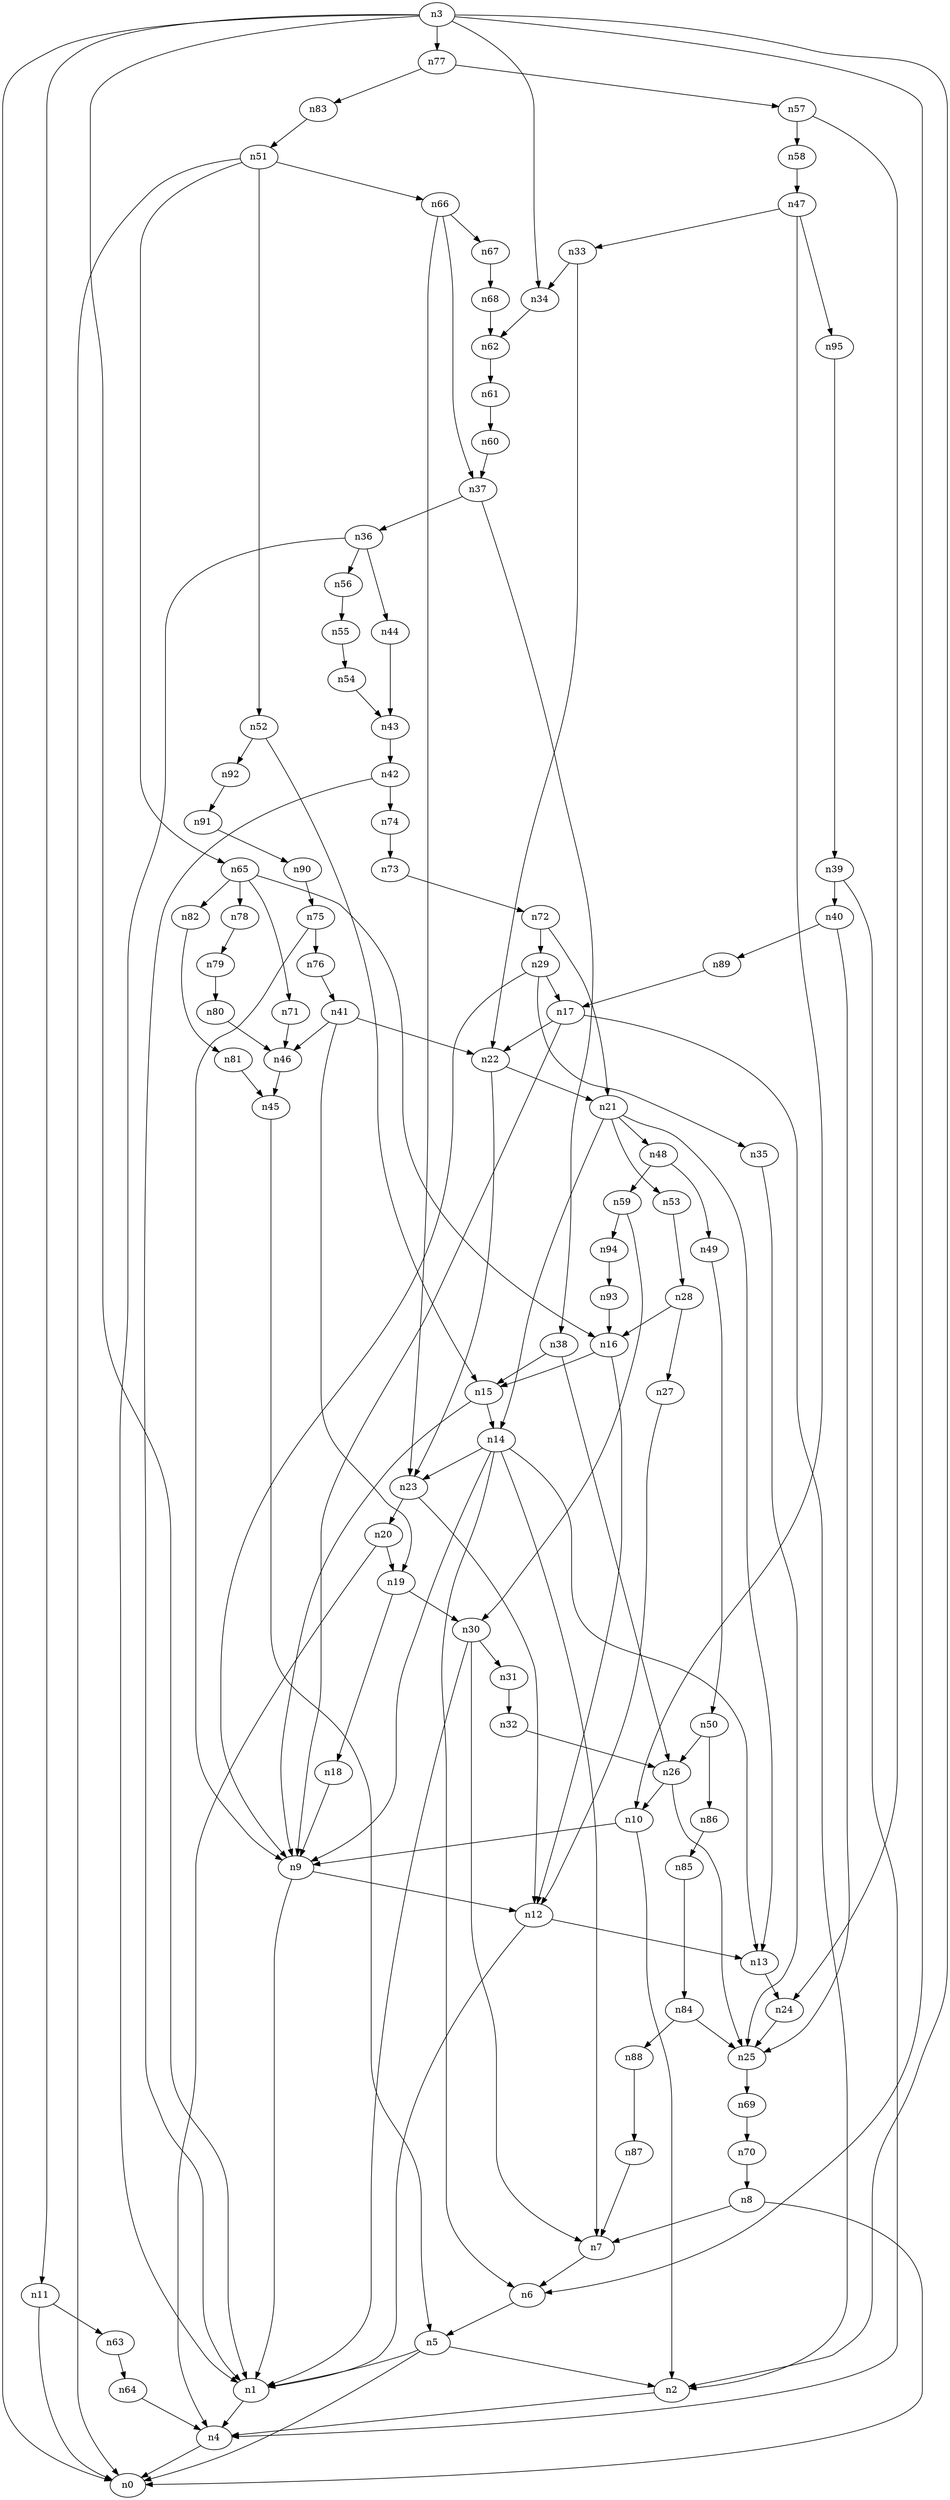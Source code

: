 digraph G {
	n1 -> n4	 [_graphml_id=e4];
	n2 -> n4	 [_graphml_id=e7];
	n3 -> n0	 [_graphml_id=e0];
	n3 -> n1	 [_graphml_id=e3];
	n3 -> n2	 [_graphml_id=e6];
	n3 -> n6	 [_graphml_id=e18];
	n3 -> n11	 [_graphml_id=e16];
	n3 -> n34	 [_graphml_id=e55];
	n3 -> n77	 [_graphml_id=e127];
	n4 -> n0	 [_graphml_id=e1];
	n5 -> n0	 [_graphml_id=e2];
	n5 -> n1	 [_graphml_id=e5];
	n5 -> n2	 [_graphml_id=e8];
	n6 -> n5	 [_graphml_id=e9];
	n7 -> n6	 [_graphml_id=e10];
	n8 -> n0	 [_graphml_id=e12];
	n8 -> n7	 [_graphml_id=e11];
	n9 -> n1	 [_graphml_id=e13];
	n9 -> n12	 [_graphml_id=e19];
	n10 -> n2	 [_graphml_id=e15];
	n10 -> n9	 [_graphml_id=e14];
	n11 -> n0	 [_graphml_id=e17];
	n11 -> n63	 [_graphml_id=e103];
	n12 -> n1	 [_graphml_id=e28];
	n12 -> n13	 [_graphml_id=e20];
	n13 -> n24	 [_graphml_id=e39];
	n14 -> n6	 [_graphml_id=e22];
	n14 -> n7	 [_graphml_id=e48];
	n14 -> n9	 [_graphml_id=e88];
	n14 -> n13	 [_graphml_id=e21];
	n14 -> n23	 [_graphml_id=e38];
	n15 -> n9	 [_graphml_id=e23];
	n15 -> n14	 [_graphml_id=e78];
	n16 -> n12	 [_graphml_id=e25];
	n16 -> n15	 [_graphml_id=e24];
	n17 -> n2	 [_graphml_id=e27];
	n17 -> n9	 [_graphml_id=e26];
	n17 -> n22	 [_graphml_id=e35];
	n18 -> n9	 [_graphml_id=e29];
	n19 -> n18	 [_graphml_id=e30];
	n19 -> n30	 [_graphml_id=e49];
	n20 -> n4	 [_graphml_id=e32];
	n20 -> n19	 [_graphml_id=e31];
	n21 -> n13	 [_graphml_id=e33];
	n21 -> n14	 [_graphml_id=e108];
	n21 -> n48	 [_graphml_id=e79];
	n21 -> n53	 [_graphml_id=e86];
	n22 -> n21	 [_graphml_id=e34];
	n22 -> n23	 [_graphml_id=e118];
	n23 -> n12	 [_graphml_id=e36];
	n23 -> n20	 [_graphml_id=e37];
	n24 -> n25	 [_graphml_id=e40];
	n25 -> n69	 [_graphml_id=e113];
	n26 -> n10	 [_graphml_id=e42];
	n26 -> n25	 [_graphml_id=e41];
	n27 -> n12	 [_graphml_id=e43];
	n28 -> n16	 [_graphml_id=e45];
	n28 -> n27	 [_graphml_id=e44];
	n29 -> n9	 [_graphml_id=e47];
	n29 -> n17	 [_graphml_id=e46];
	n29 -> n35	 [_graphml_id=e57];
	n30 -> n1	 [_graphml_id=e68];
	n30 -> n7	 [_graphml_id=e58];
	n30 -> n31	 [_graphml_id=e50];
	n31 -> n32	 [_graphml_id=e51];
	n32 -> n26	 [_graphml_id=e52];
	n33 -> n22	 [_graphml_id=e53];
	n33 -> n34	 [_graphml_id=e54];
	n34 -> n62	 [_graphml_id=e102];
	n35 -> n25	 [_graphml_id=e56];
	n36 -> n1	 [_graphml_id=e59];
	n36 -> n44	 [_graphml_id=e72];
	n36 -> n56	 [_graphml_id=e92];
	n37 -> n36	 [_graphml_id=e60];
	n37 -> n38	 [_graphml_id=e61];
	n38 -> n15	 [_graphml_id=e98];
	n38 -> n26	 [_graphml_id=e62];
	n39 -> n4	 [_graphml_id=e63];
	n39 -> n40	 [_graphml_id=e64];
	n40 -> n25	 [_graphml_id=e65];
	n40 -> n89	 [_graphml_id=e146];
	n41 -> n19	 [_graphml_id=e67];
	n41 -> n22	 [_graphml_id=e66];
	n41 -> n46	 [_graphml_id=e75];
	n42 -> n1	 [_graphml_id=e69];
	n42 -> n74	 [_graphml_id=e122];
	n43 -> n42	 [_graphml_id=e70];
	n44 -> n43	 [_graphml_id=e71];
	n45 -> n5	 [_graphml_id=e73];
	n46 -> n45	 [_graphml_id=e74];
	n47 -> n10	 [_graphml_id=e77];
	n47 -> n33	 [_graphml_id=e76];
	n47 -> n95	 [_graphml_id=e157];
	n48 -> n49	 [_graphml_id=e80];
	n48 -> n59	 [_graphml_id=e96];
	n49 -> n50	 [_graphml_id=e81];
	n50 -> n26	 [_graphml_id=e82];
	n50 -> n86	 [_graphml_id=e142];
	n51 -> n0	 [_graphml_id=e83];
	n51 -> n52	 [_graphml_id=e84];
	n51 -> n65	 [_graphml_id=e106];
	n51 -> n66	 [_graphml_id=e138];
	n52 -> n15	 [_graphml_id=e85];
	n52 -> n92	 [_graphml_id=e152];
	n53 -> n28	 [_graphml_id=e87];
	n54 -> n43	 [_graphml_id=e89];
	n55 -> n54	 [_graphml_id=e90];
	n56 -> n55	 [_graphml_id=e91];
	n57 -> n24	 [_graphml_id=e93];
	n57 -> n58	 [_graphml_id=e94];
	n58 -> n47	 [_graphml_id=e95];
	n59 -> n30	 [_graphml_id=e97];
	n59 -> n94	 [_graphml_id=e155];
	n60 -> n37	 [_graphml_id=e99];
	n61 -> n60	 [_graphml_id=e100];
	n62 -> n61	 [_graphml_id=e101];
	n63 -> n64	 [_graphml_id=e104];
	n64 -> n4	 [_graphml_id=e105];
	n65 -> n16	 [_graphml_id=e107];
	n65 -> n71	 [_graphml_id=e117];
	n65 -> n78	 [_graphml_id=e129];
	n65 -> n82	 [_graphml_id=e135];
	n66 -> n23	 [_graphml_id=e128];
	n66 -> n37	 [_graphml_id=e109];
	n66 -> n67	 [_graphml_id=e110];
	n67 -> n68	 [_graphml_id=e111];
	n68 -> n62	 [_graphml_id=e112];
	n69 -> n70	 [_graphml_id=e114];
	n70 -> n8	 [_graphml_id=e115];
	n71 -> n46	 [_graphml_id=e116];
	n72 -> n21	 [_graphml_id=e148];
	n72 -> n29	 [_graphml_id=e119];
	n73 -> n72	 [_graphml_id=e120];
	n74 -> n73	 [_graphml_id=e121];
	n75 -> n9	 [_graphml_id=e123];
	n75 -> n76	 [_graphml_id=e124];
	n76 -> n41	 [_graphml_id=e125];
	n77 -> n57	 [_graphml_id=e126];
	n77 -> n83	 [_graphml_id=e136];
	n78 -> n79	 [_graphml_id=e130];
	n79 -> n80	 [_graphml_id=e131];
	n80 -> n46	 [_graphml_id=e132];
	n81 -> n45	 [_graphml_id=e133];
	n82 -> n81	 [_graphml_id=e134];
	n83 -> n51	 [_graphml_id=e137];
	n84 -> n25	 [_graphml_id=e139];
	n84 -> n88	 [_graphml_id=e145];
	n85 -> n84	 [_graphml_id=e140];
	n86 -> n85	 [_graphml_id=e141];
	n87 -> n7	 [_graphml_id=e143];
	n88 -> n87	 [_graphml_id=e144];
	n89 -> n17	 [_graphml_id=e147];
	n90 -> n75	 [_graphml_id=e149];
	n91 -> n90	 [_graphml_id=e150];
	n92 -> n91	 [_graphml_id=e151];
	n93 -> n16	 [_graphml_id=e153];
	n94 -> n93	 [_graphml_id=e154];
	n95 -> n39	 [_graphml_id=e156];
}
